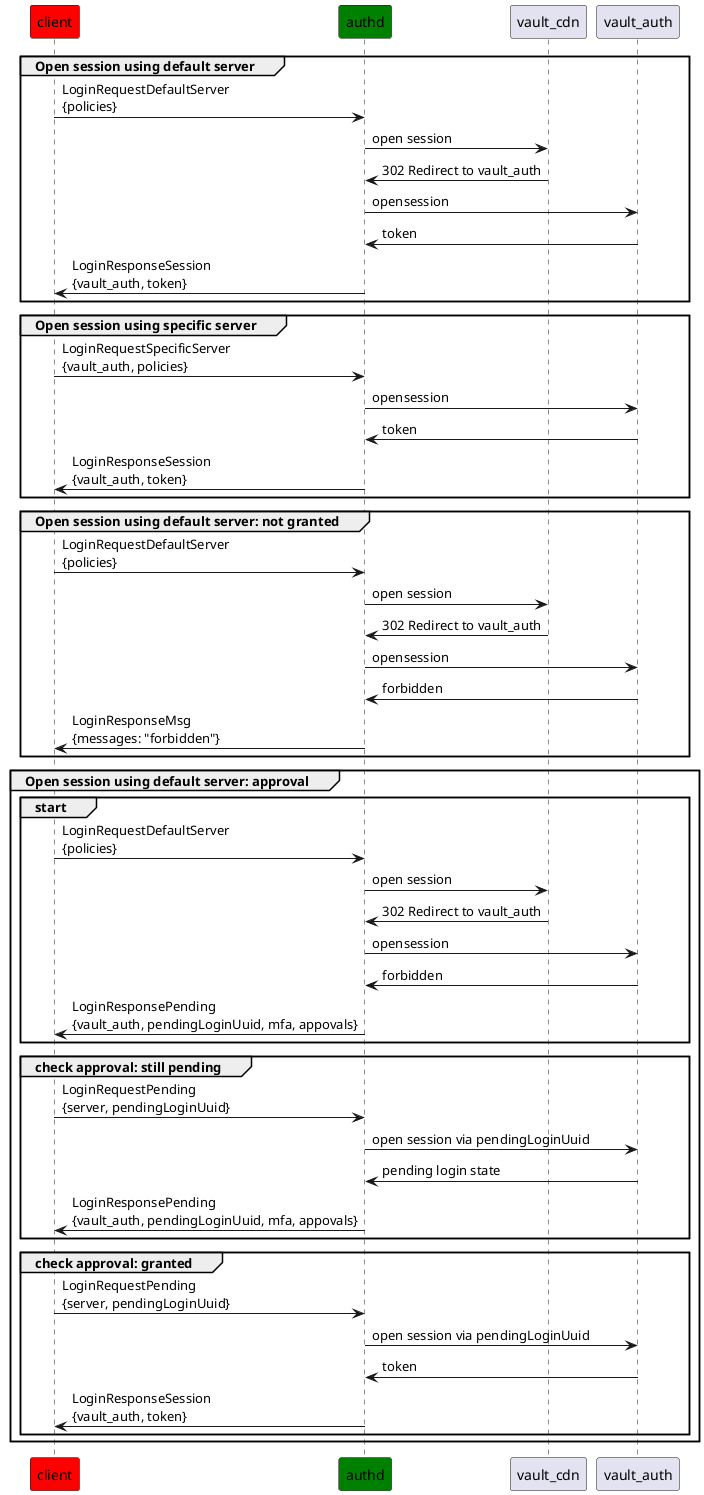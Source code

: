 @startuml
participant client #red
participant authd #green
participant vault_cdn
participant vault_auth


group Open session using default server

client -> authd : LoginRequestDefaultServer\n{policies}
authd -> vault_cdn : open session
authd <- vault_cdn : 302 Redirect to vault_auth
authd -> vault_auth : opensession
authd <- vault_auth : token
client <- authd : LoginResponseSession\n{vault_auth, token}
end

group Open session using specific server

client -> authd : LoginRequestSpecificServer\n{vault_auth, policies}
authd -> vault_auth : opensession
authd <- vault_auth : token
client <- authd : LoginResponseSession\n{vault_auth, token}

end


group Open session using default server: not granted

client -> authd : LoginRequestDefaultServer\n{policies}
authd -> vault_cdn : open session
authd <- vault_cdn : 302 Redirect to vault_auth
authd -> vault_auth : opensession
authd <- vault_auth : forbidden
client <- authd : LoginResponseMsg\n{messages: "forbidden"}
end


group Open session using default server: approval

  group start
client -> authd : LoginRequestDefaultServer\n{policies}
authd -> vault_cdn : open session
authd <- vault_cdn : 302 Redirect to vault_auth
authd -> vault_auth : opensession
authd <- vault_auth : forbidden
client <- authd : LoginResponsePending\n{vault_auth, pendingLoginUuid, mfa, appovals}
  end

  group check approval: still pending
client -> authd : LoginRequestPending\n{server, pendingLoginUuid}
authd -> vault_auth : open session via pendingLoginUuid
authd <- vault_auth : pending login state
client <- authd : LoginResponsePending\n{vault_auth, pendingLoginUuid, mfa, appovals}
  end


  group check approval: granted
client -> authd : LoginRequestPending\n{server, pendingLoginUuid}
authd -> vault_auth : open session via pendingLoginUuid
authd <- vault_auth : token
client <- authd : LoginResponseSession\n{vault_auth, token}
  end


end
@enduml